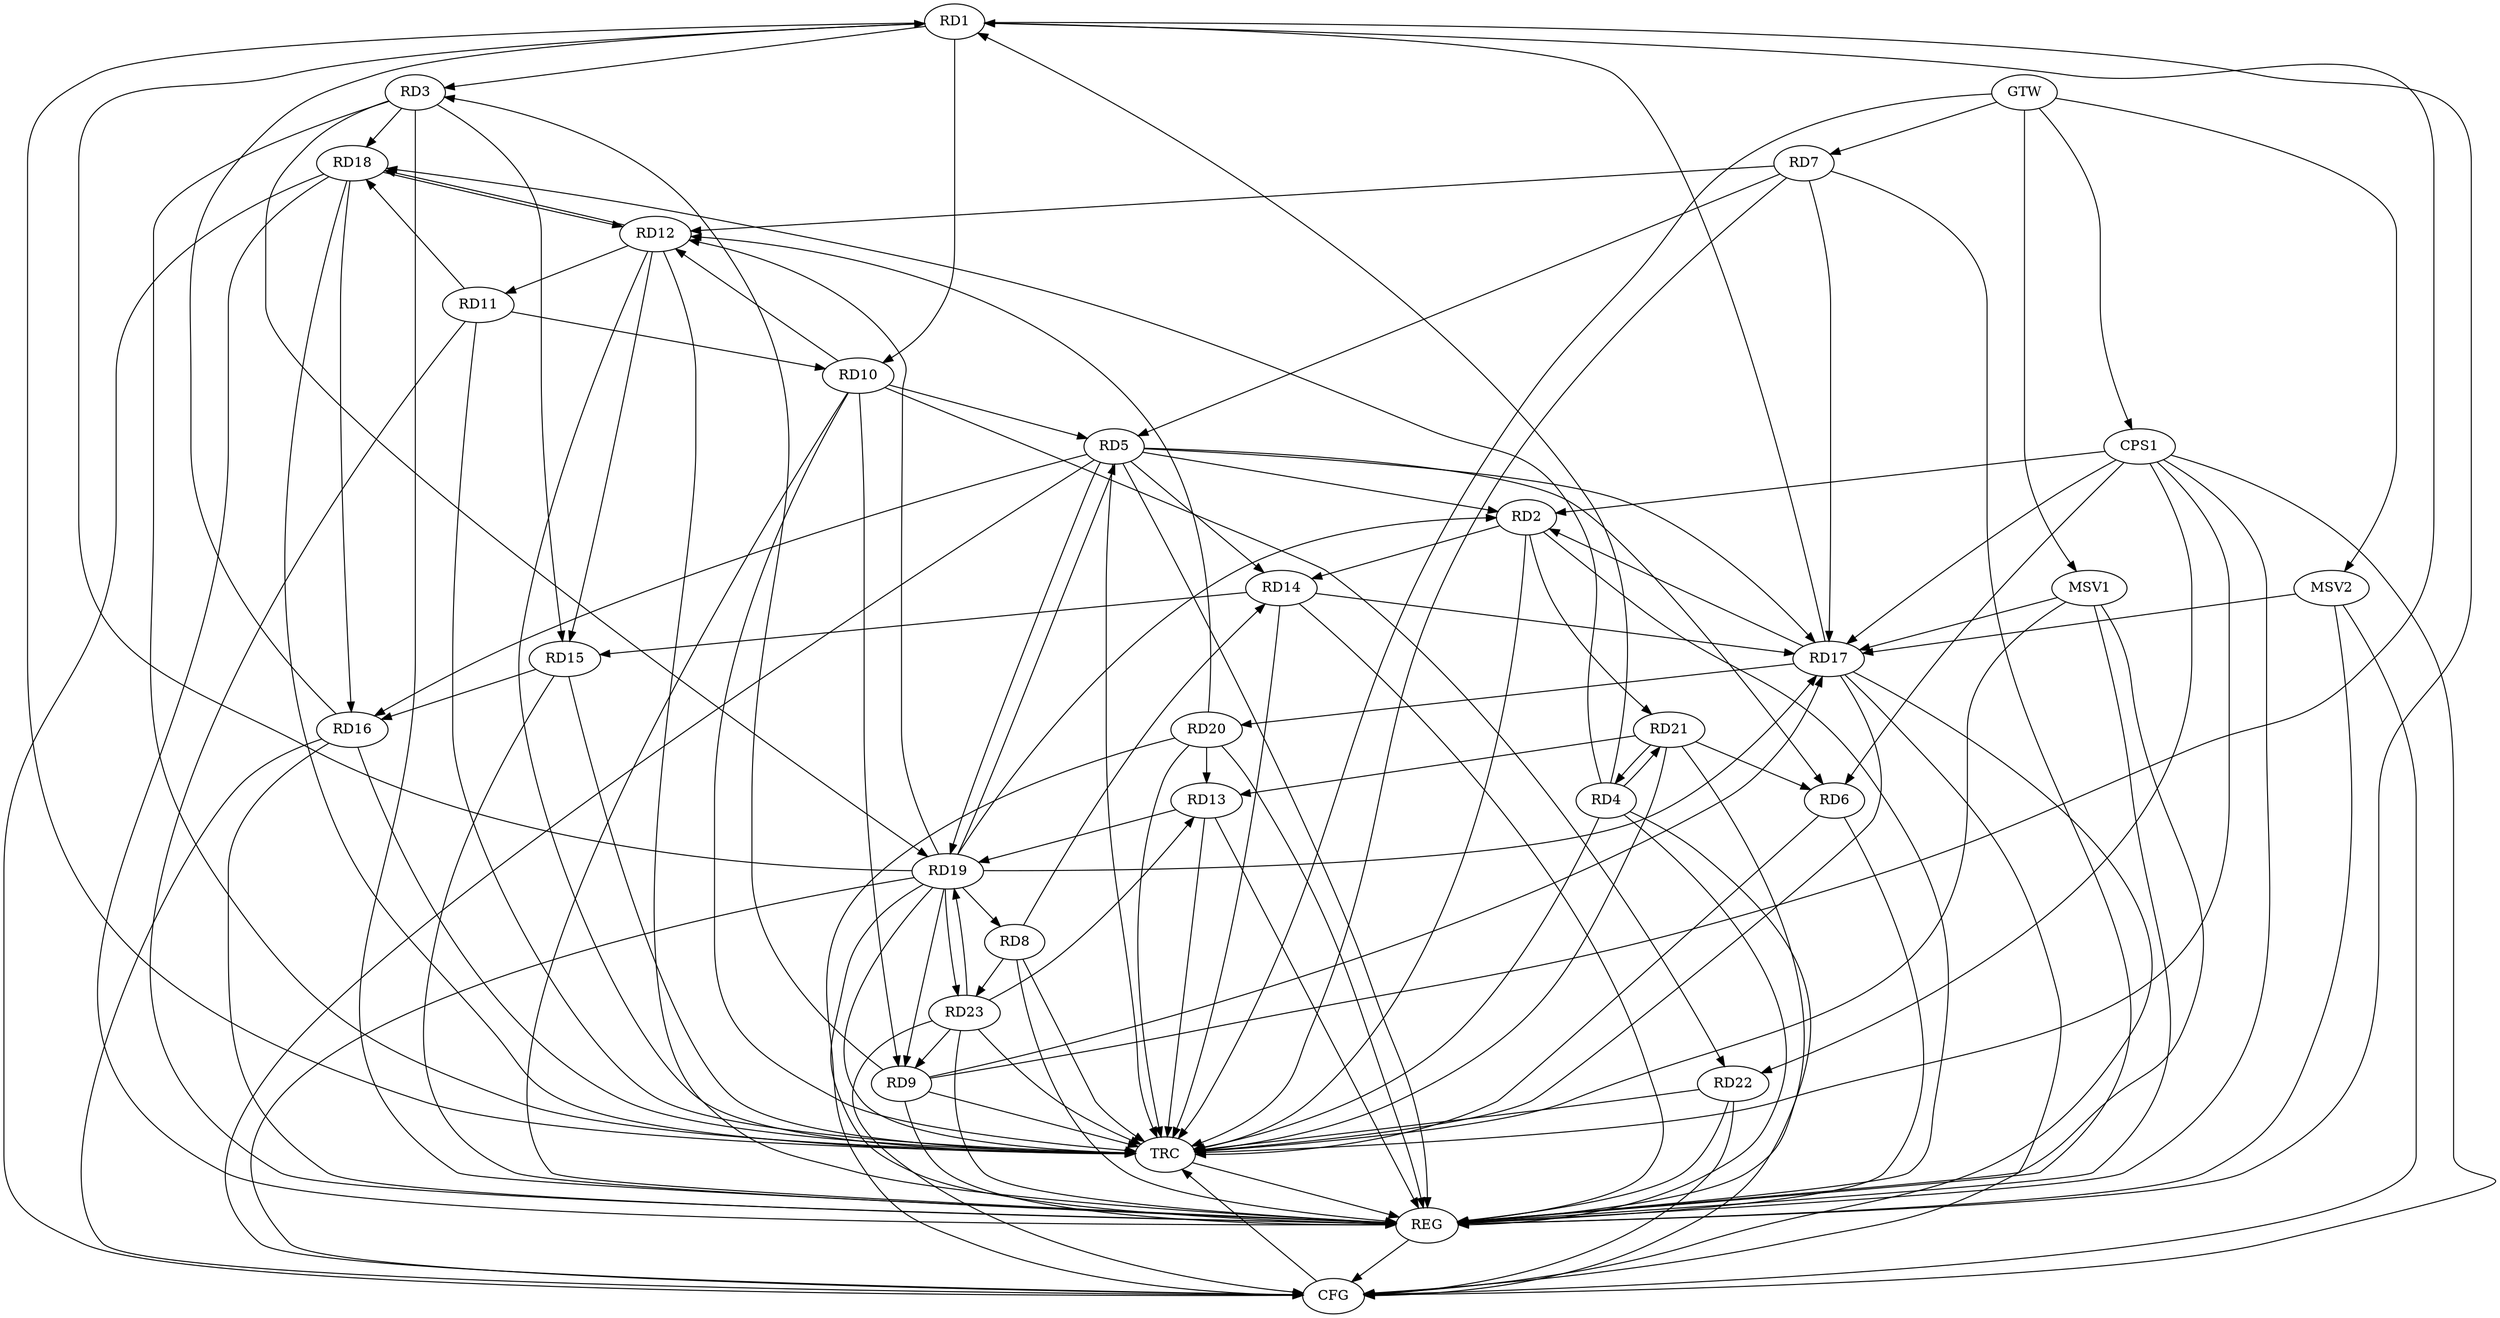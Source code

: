 strict digraph G {
  RD1 [ label="RD1" ];
  RD2 [ label="RD2" ];
  RD3 [ label="RD3" ];
  RD4 [ label="RD4" ];
  RD5 [ label="RD5" ];
  RD6 [ label="RD6" ];
  RD7 [ label="RD7" ];
  RD8 [ label="RD8" ];
  RD9 [ label="RD9" ];
  RD10 [ label="RD10" ];
  RD11 [ label="RD11" ];
  RD12 [ label="RD12" ];
  RD13 [ label="RD13" ];
  RD14 [ label="RD14" ];
  RD15 [ label="RD15" ];
  RD16 [ label="RD16" ];
  RD17 [ label="RD17" ];
  RD18 [ label="RD18" ];
  RD19 [ label="RD19" ];
  RD20 [ label="RD20" ];
  RD21 [ label="RD21" ];
  RD22 [ label="RD22" ];
  RD23 [ label="RD23" ];
  CPS1 [ label="CPS1" ];
  GTW [ label="GTW" ];
  REG [ label="REG" ];
  CFG [ label="CFG" ];
  TRC [ label="TRC" ];
  MSV1 [ label="MSV1" ];
  MSV2 [ label="MSV2" ];
  RD1 -> RD3;
  RD4 -> RD1;
  RD9 -> RD1;
  RD1 -> RD10;
  RD16 -> RD1;
  RD17 -> RD1;
  RD19 -> RD1;
  RD5 -> RD2;
  RD2 -> RD14;
  RD17 -> RD2;
  RD19 -> RD2;
  RD2 -> RD21;
  RD9 -> RD3;
  RD3 -> RD15;
  RD3 -> RD18;
  RD3 -> RD19;
  RD4 -> RD18;
  RD4 -> RD21;
  RD21 -> RD4;
  RD5 -> RD6;
  RD7 -> RD5;
  RD10 -> RD5;
  RD5 -> RD14;
  RD5 -> RD16;
  RD5 -> RD17;
  RD5 -> RD19;
  RD19 -> RD5;
  RD21 -> RD6;
  RD7 -> RD12;
  RD7 -> RD17;
  RD8 -> RD14;
  RD19 -> RD8;
  RD8 -> RD23;
  RD10 -> RD9;
  RD9 -> RD17;
  RD19 -> RD9;
  RD23 -> RD9;
  RD11 -> RD10;
  RD10 -> RD12;
  RD10 -> RD22;
  RD12 -> RD11;
  RD11 -> RD18;
  RD12 -> RD15;
  RD12 -> RD18;
  RD18 -> RD12;
  RD19 -> RD12;
  RD20 -> RD12;
  RD13 -> RD19;
  RD20 -> RD13;
  RD21 -> RD13;
  RD23 -> RD13;
  RD14 -> RD15;
  RD14 -> RD17;
  RD15 -> RD16;
  RD18 -> RD16;
  RD19 -> RD17;
  RD17 -> RD20;
  RD19 -> RD23;
  RD23 -> RD19;
  CPS1 -> RD6;
  CPS1 -> RD22;
  CPS1 -> RD17;
  CPS1 -> RD2;
  GTW -> RD7;
  GTW -> CPS1;
  RD1 -> REG;
  RD2 -> REG;
  RD3 -> REG;
  RD4 -> REG;
  RD5 -> REG;
  RD6 -> REG;
  RD7 -> REG;
  RD8 -> REG;
  RD9 -> REG;
  RD10 -> REG;
  RD11 -> REG;
  RD12 -> REG;
  RD13 -> REG;
  RD14 -> REG;
  RD15 -> REG;
  RD16 -> REG;
  RD17 -> REG;
  RD18 -> REG;
  RD19 -> REG;
  RD20 -> REG;
  RD21 -> REG;
  RD22 -> REG;
  RD23 -> REG;
  CPS1 -> REG;
  RD18 -> CFG;
  RD23 -> CFG;
  RD16 -> CFG;
  RD5 -> CFG;
  RD20 -> CFG;
  CPS1 -> CFG;
  RD19 -> CFG;
  RD17 -> CFG;
  RD4 -> CFG;
  RD22 -> CFG;
  REG -> CFG;
  RD1 -> TRC;
  RD2 -> TRC;
  RD3 -> TRC;
  RD4 -> TRC;
  RD5 -> TRC;
  RD6 -> TRC;
  RD7 -> TRC;
  RD8 -> TRC;
  RD9 -> TRC;
  RD10 -> TRC;
  RD11 -> TRC;
  RD12 -> TRC;
  RD13 -> TRC;
  RD14 -> TRC;
  RD15 -> TRC;
  RD16 -> TRC;
  RD17 -> TRC;
  RD18 -> TRC;
  RD19 -> TRC;
  RD20 -> TRC;
  RD21 -> TRC;
  RD22 -> TRC;
  RD23 -> TRC;
  CPS1 -> TRC;
  GTW -> TRC;
  CFG -> TRC;
  TRC -> REG;
  MSV1 -> RD17;
  GTW -> MSV1;
  MSV1 -> REG;
  MSV1 -> TRC;
  MSV1 -> CFG;
  MSV2 -> RD17;
  GTW -> MSV2;
  MSV2 -> REG;
  MSV2 -> CFG;
}

